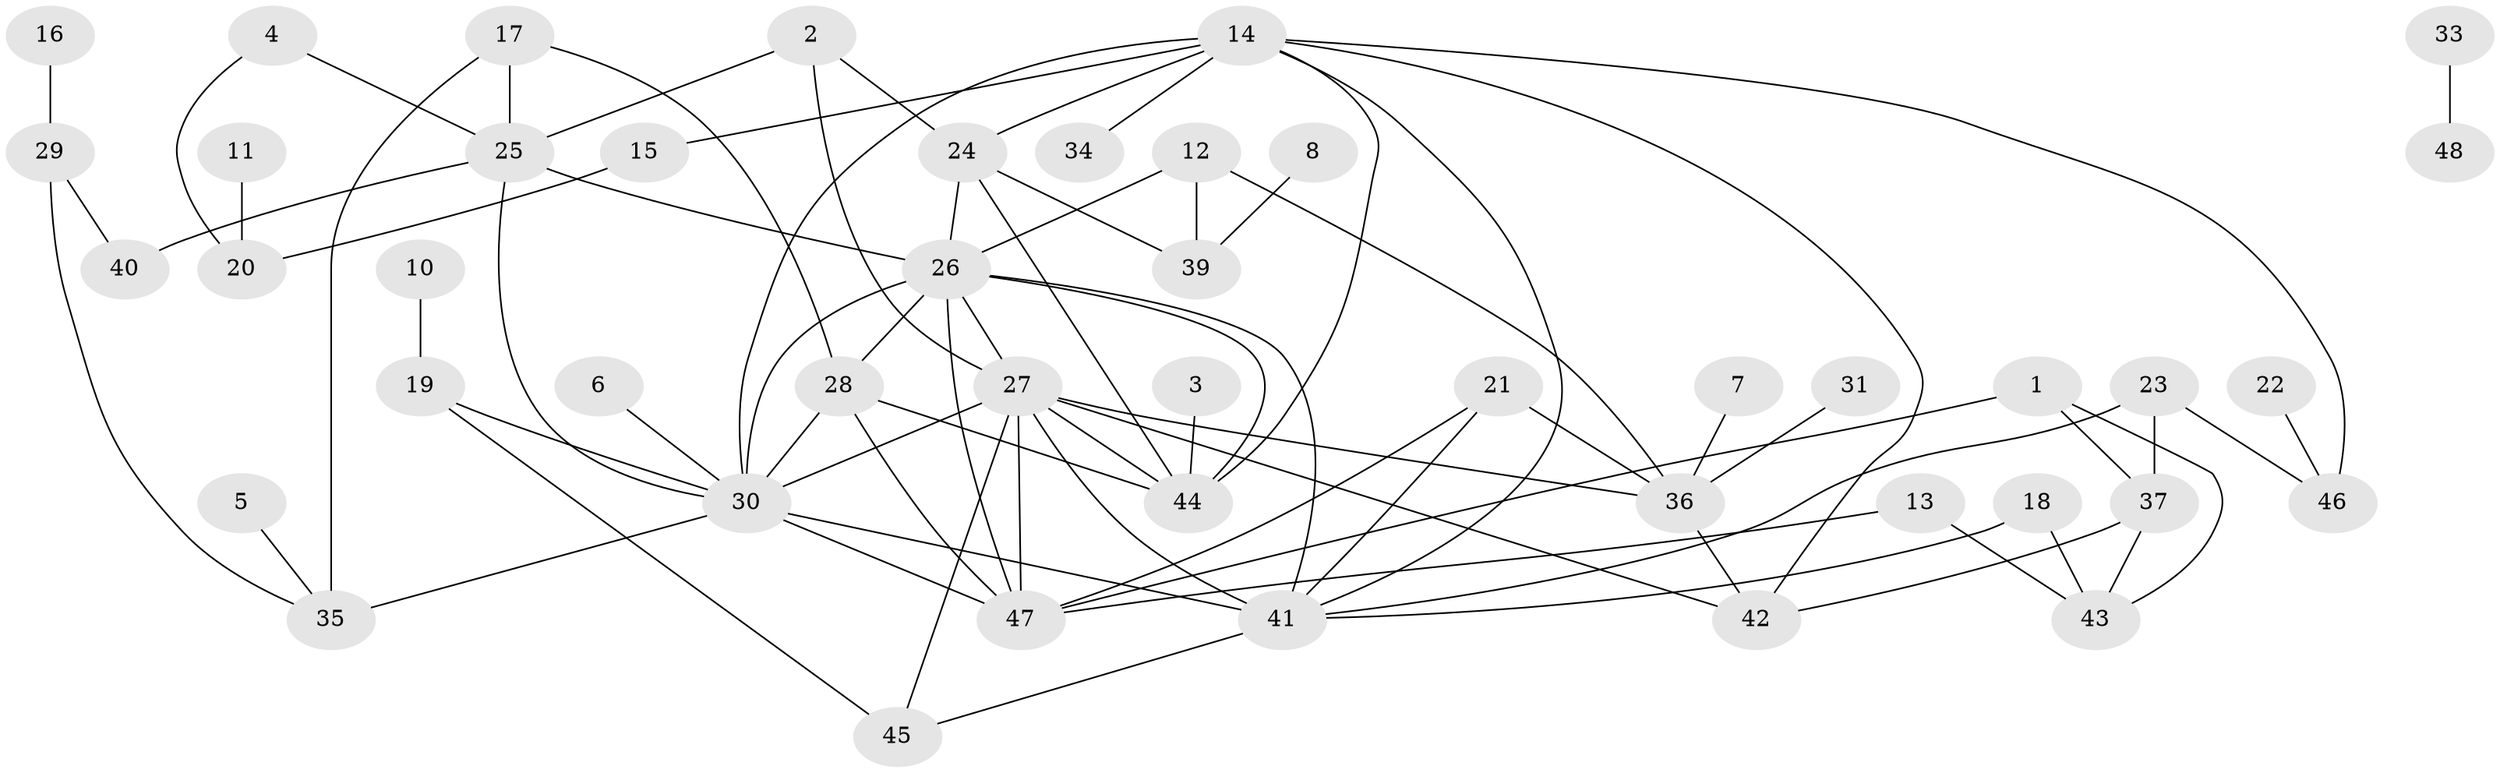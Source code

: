 // original degree distribution, {3: 0.21875, 2: 0.20833333333333334, 4: 0.15625, 5: 0.125, 7: 0.010416666666666666, 8: 0.010416666666666666, 1: 0.21875, 0: 0.03125, 6: 0.010416666666666666, 9: 0.010416666666666666}
// Generated by graph-tools (version 1.1) at 2025/00/03/09/25 03:00:49]
// undirected, 45 vertices, 77 edges
graph export_dot {
graph [start="1"]
  node [color=gray90,style=filled];
  1;
  2;
  3;
  4;
  5;
  6;
  7;
  8;
  10;
  11;
  12;
  13;
  14;
  15;
  16;
  17;
  18;
  19;
  20;
  21;
  22;
  23;
  24;
  25;
  26;
  27;
  28;
  29;
  30;
  31;
  33;
  34;
  35;
  36;
  37;
  39;
  40;
  41;
  42;
  43;
  44;
  45;
  46;
  47;
  48;
  1 -- 37 [weight=1.0];
  1 -- 43 [weight=1.0];
  1 -- 47 [weight=1.0];
  2 -- 24 [weight=1.0];
  2 -- 25 [weight=1.0];
  2 -- 27 [weight=1.0];
  3 -- 44 [weight=1.0];
  4 -- 20 [weight=1.0];
  4 -- 25 [weight=1.0];
  5 -- 35 [weight=1.0];
  6 -- 30 [weight=1.0];
  7 -- 36 [weight=1.0];
  8 -- 39 [weight=1.0];
  10 -- 19 [weight=1.0];
  11 -- 20 [weight=1.0];
  12 -- 26 [weight=1.0];
  12 -- 36 [weight=1.0];
  12 -- 39 [weight=2.0];
  13 -- 43 [weight=1.0];
  13 -- 47 [weight=1.0];
  14 -- 15 [weight=1.0];
  14 -- 24 [weight=1.0];
  14 -- 30 [weight=1.0];
  14 -- 34 [weight=1.0];
  14 -- 41 [weight=1.0];
  14 -- 42 [weight=1.0];
  14 -- 44 [weight=1.0];
  14 -- 46 [weight=1.0];
  15 -- 20 [weight=1.0];
  16 -- 29 [weight=1.0];
  17 -- 25 [weight=1.0];
  17 -- 28 [weight=1.0];
  17 -- 35 [weight=1.0];
  18 -- 41 [weight=1.0];
  18 -- 43 [weight=1.0];
  19 -- 30 [weight=1.0];
  19 -- 45 [weight=1.0];
  21 -- 36 [weight=1.0];
  21 -- 41 [weight=1.0];
  21 -- 47 [weight=1.0];
  22 -- 46 [weight=1.0];
  23 -- 37 [weight=1.0];
  23 -- 41 [weight=1.0];
  23 -- 46 [weight=1.0];
  24 -- 26 [weight=2.0];
  24 -- 39 [weight=2.0];
  24 -- 44 [weight=1.0];
  25 -- 26 [weight=2.0];
  25 -- 30 [weight=1.0];
  25 -- 40 [weight=2.0];
  26 -- 27 [weight=1.0];
  26 -- 28 [weight=2.0];
  26 -- 30 [weight=1.0];
  26 -- 41 [weight=1.0];
  26 -- 44 [weight=1.0];
  26 -- 47 [weight=1.0];
  27 -- 30 [weight=1.0];
  27 -- 36 [weight=3.0];
  27 -- 41 [weight=1.0];
  27 -- 42 [weight=1.0];
  27 -- 44 [weight=1.0];
  27 -- 45 [weight=1.0];
  27 -- 47 [weight=1.0];
  28 -- 30 [weight=2.0];
  28 -- 44 [weight=1.0];
  28 -- 47 [weight=1.0];
  29 -- 35 [weight=1.0];
  29 -- 40 [weight=1.0];
  30 -- 35 [weight=2.0];
  30 -- 41 [weight=2.0];
  30 -- 47 [weight=1.0];
  31 -- 36 [weight=1.0];
  33 -- 48 [weight=1.0];
  36 -- 42 [weight=1.0];
  37 -- 42 [weight=1.0];
  37 -- 43 [weight=1.0];
  41 -- 45 [weight=1.0];
}
